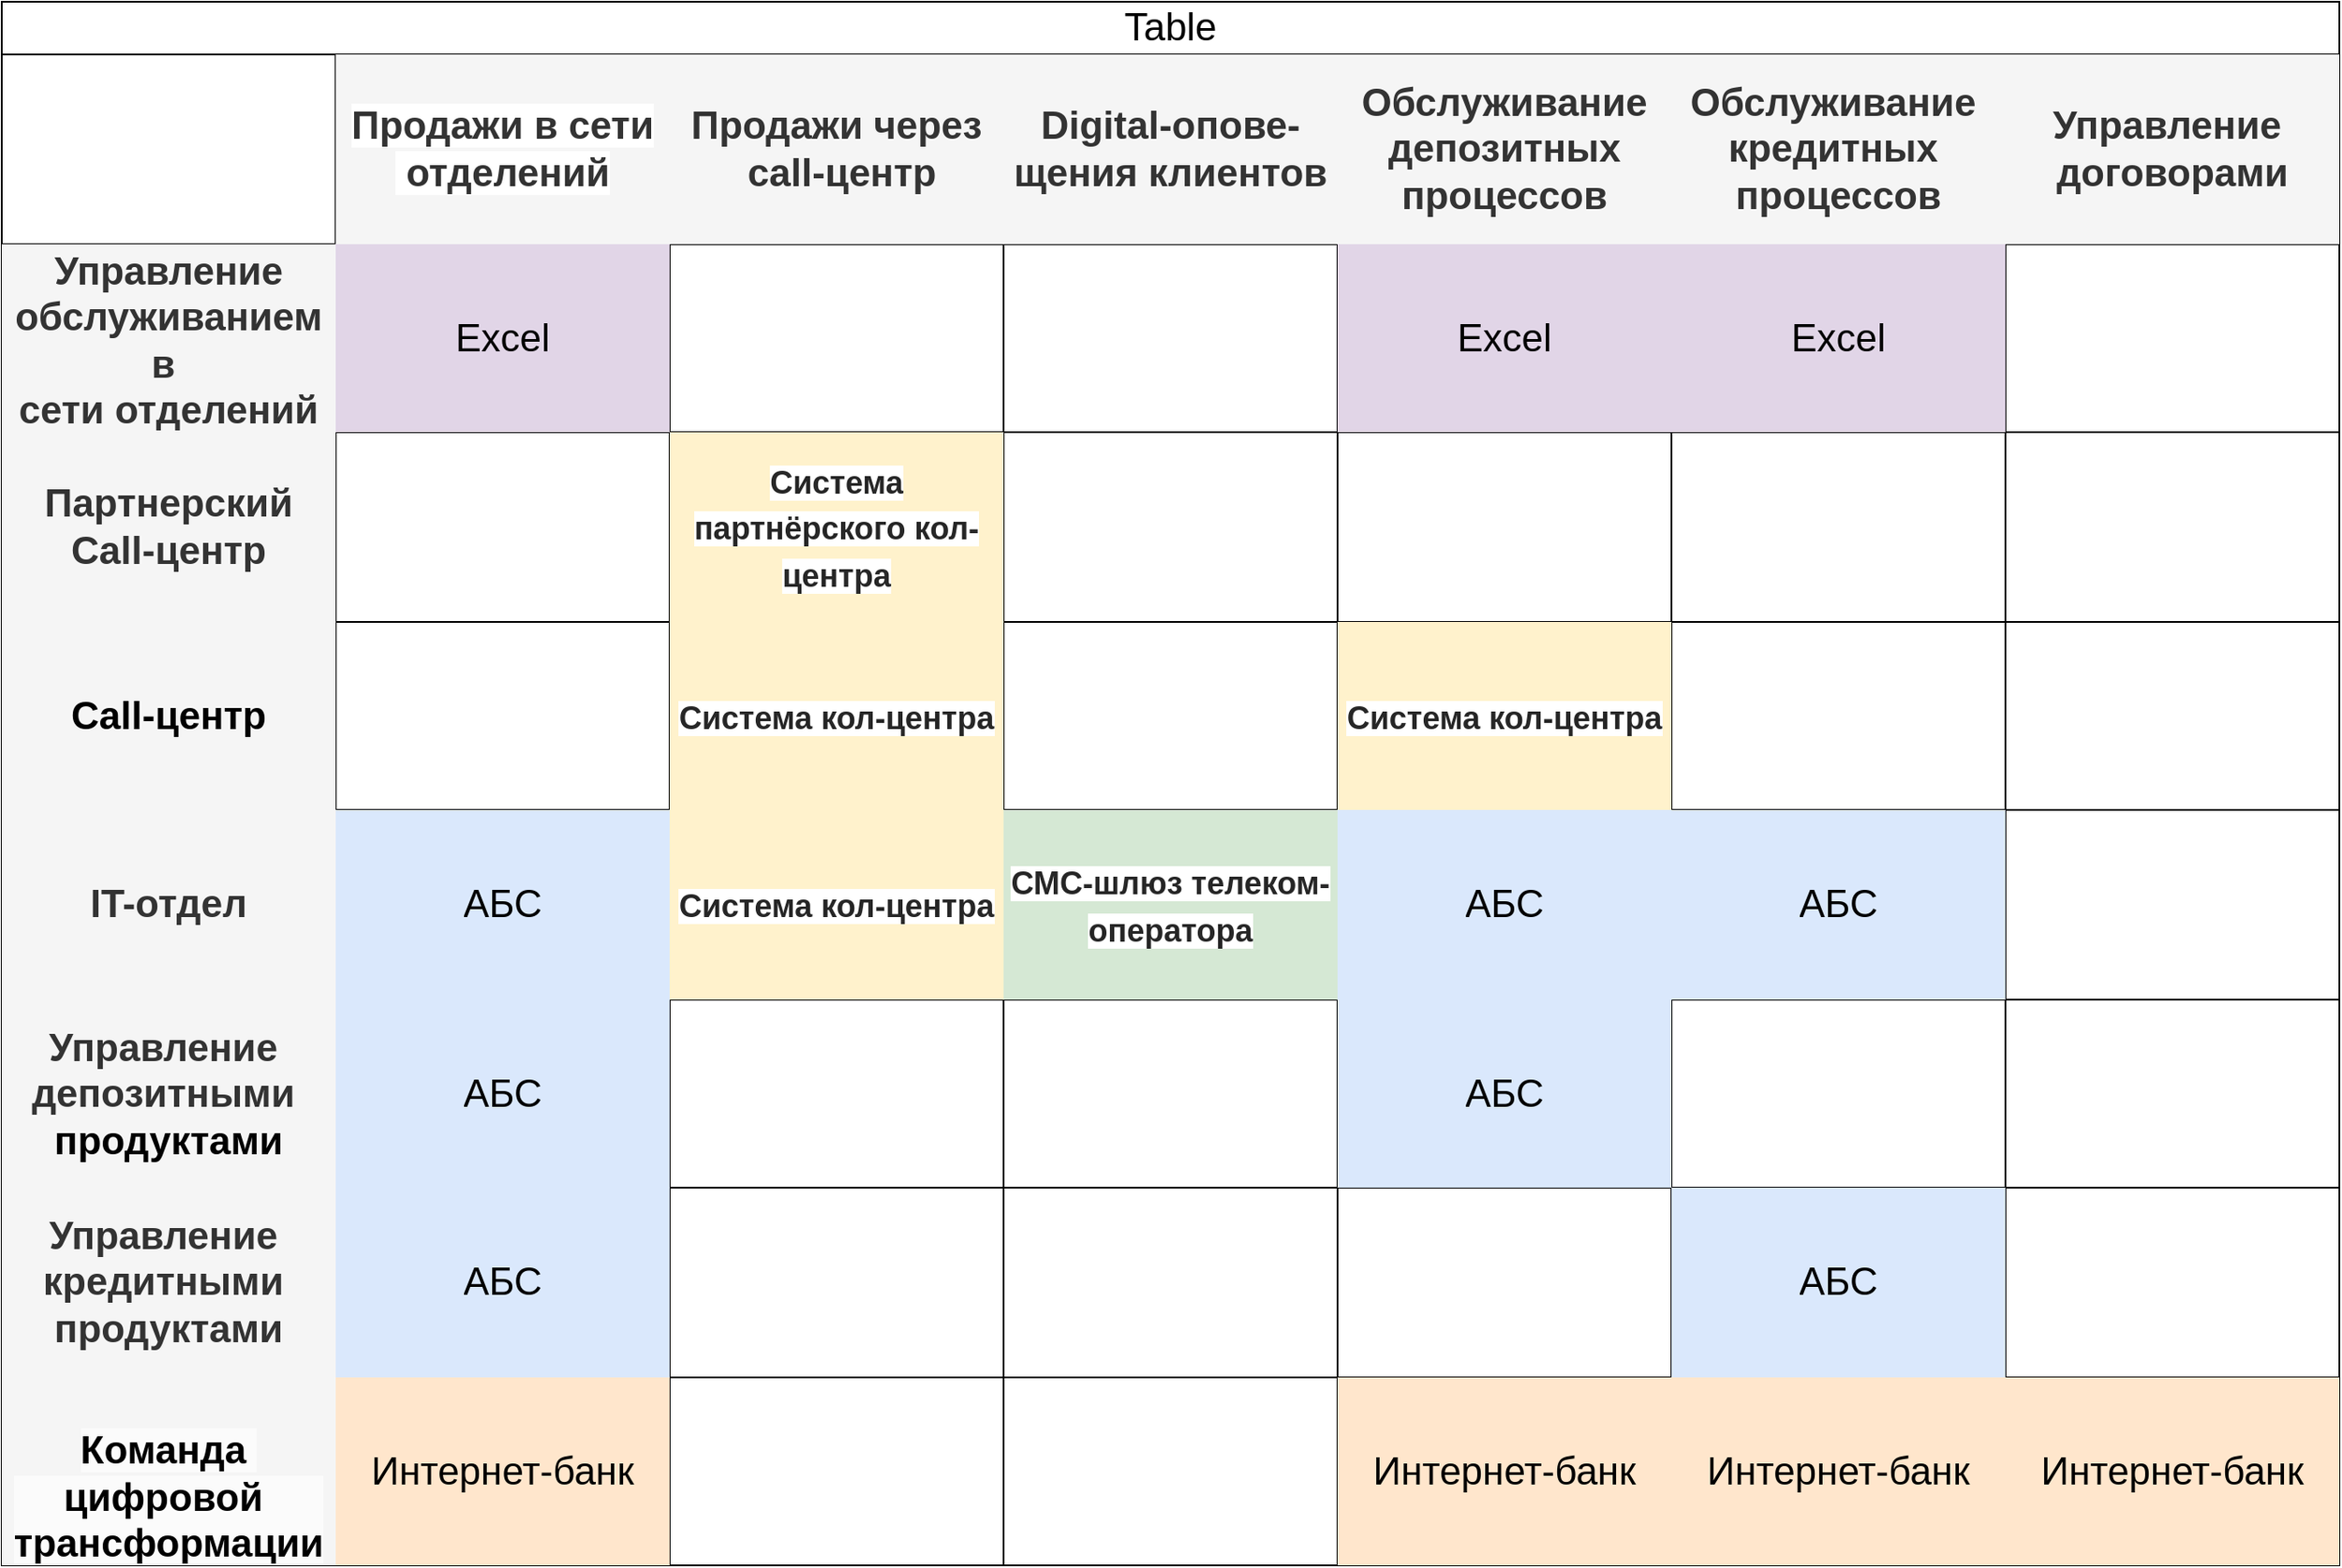 <mxfile version="26.0.15">
  <diagram name="Page-1" id="bd83a815-5ea8-2e97-e5ec-87c9f400f2fa">
    <mxGraphModel dx="3610.5" dy="1107" grid="1" gridSize="10" guides="1" tooltips="1" connect="1" arrows="1" fold="1" page="1" pageScale="1.5" pageWidth="1169" pageHeight="826" background="none" math="0" shadow="0">
      <root>
        <mxCell id="0" style=";html=1;" />
        <mxCell id="1" style=";html=1;" parent="0" />
        <mxCell id="zNNRyKCbqq6VeUTtgieY-32" value="Table" style="shape=table;startSize=30;container=1;collapsible=0;childLayout=tableLayout;fontSize=22;whiteSpace=wrap;" vertex="1" parent="1">
          <mxGeometry x="-370" y="420" width="1330" height="890" as="geometry" />
        </mxCell>
        <mxCell id="zNNRyKCbqq6VeUTtgieY-33" value="" style="shape=tableRow;horizontal=0;startSize=0;swimlaneHead=0;swimlaneBody=0;strokeColor=inherit;top=0;left=0;bottom=0;right=0;collapsible=0;dropTarget=0;fillColor=none;points=[[0,0.5],[1,0.5]];portConstraint=eastwest;fontSize=22;whiteSpace=wrap;" vertex="1" parent="zNNRyKCbqq6VeUTtgieY-32">
          <mxGeometry y="30" width="1330" height="108" as="geometry" />
        </mxCell>
        <mxCell id="zNNRyKCbqq6VeUTtgieY-34" value="" style="shape=partialRectangle;html=1;connectable=0;strokeColor=inherit;overflow=hidden;fillColor=none;top=0;left=0;bottom=0;right=0;pointerEvents=1;fontSize=22;whiteSpace=wrap;" vertex="1" parent="zNNRyKCbqq6VeUTtgieY-33">
          <mxGeometry width="190" height="108" as="geometry">
            <mxRectangle width="190" height="108" as="alternateBounds" />
          </mxGeometry>
        </mxCell>
        <mxCell id="zNNRyKCbqq6VeUTtgieY-35" value="&lt;span style=&quot;font-weight: 700; text-wrap-mode: nowrap; background-color: rgb(255, 255, 255);&quot;&gt;Продажи в сети&lt;/span&gt;&lt;div&gt;&lt;span style=&quot;font-weight: 700; text-wrap-mode: nowrap; background-color: rgb(255, 255, 255);&quot;&gt;&amp;nbsp;отделений&lt;/span&gt;&lt;/div&gt;" style="shape=partialRectangle;html=1;connectable=0;strokeColor=#666666;overflow=hidden;fillColor=#f5f5f5;top=0;left=0;bottom=0;right=0;pointerEvents=1;fontSize=22;whiteSpace=wrap;fontColor=#333333;" vertex="1" parent="zNNRyKCbqq6VeUTtgieY-33">
          <mxGeometry x="190" width="190" height="108" as="geometry">
            <mxRectangle width="190" height="108" as="alternateBounds" />
          </mxGeometry>
        </mxCell>
        <mxCell id="zNNRyKCbqq6VeUTtgieY-36" value="&lt;span style=&quot;font-weight: 700; text-wrap-mode: nowrap;&quot;&gt;Продажи через&lt;/span&gt;&lt;div&gt;&lt;span style=&quot;font-weight: 700; text-wrap-mode: nowrap;&quot;&gt;&amp;nbsp;call-центр&lt;/span&gt;&lt;/div&gt;" style="shape=partialRectangle;html=1;connectable=0;strokeColor=#666666;overflow=hidden;fillColor=#f5f5f5;top=0;left=0;bottom=0;right=0;pointerEvents=1;fontSize=22;whiteSpace=wrap;fontColor=#333333;" vertex="1" parent="zNNRyKCbqq6VeUTtgieY-33">
          <mxGeometry x="380" width="190" height="108" as="geometry">
            <mxRectangle width="190" height="108" as="alternateBounds" />
          </mxGeometry>
        </mxCell>
        <mxCell id="zNNRyKCbqq6VeUTtgieY-37" value="&lt;span style=&quot;font-weight: 700; text-wrap-mode: nowrap;&quot;&gt;Digital-опове-&lt;/span&gt;&lt;div&gt;&lt;span style=&quot;font-weight: 700; text-wrap-mode: nowrap;&quot;&gt;щения клиентов&lt;/span&gt;&lt;/div&gt;" style="shape=partialRectangle;html=1;connectable=0;strokeColor=#666666;overflow=hidden;fillColor=#f5f5f5;top=0;left=0;bottom=0;right=0;pointerEvents=1;fontSize=22;whiteSpace=wrap;fontColor=#333333;" vertex="1" parent="zNNRyKCbqq6VeUTtgieY-33">
          <mxGeometry x="570" width="190" height="108" as="geometry">
            <mxRectangle width="190" height="108" as="alternateBounds" />
          </mxGeometry>
        </mxCell>
        <mxCell id="zNNRyKCbqq6VeUTtgieY-38" value="&lt;span style=&quot;font-weight: 700; text-wrap-mode: nowrap;&quot;&gt;Обслуживание&lt;/span&gt;&lt;div&gt;&lt;span style=&quot;font-weight: 700; text-wrap-mode: nowrap;&quot;&gt;&amp;nbsp;депозитных&amp;nbsp;&lt;/span&gt;&lt;/div&gt;&lt;div&gt;&lt;span style=&quot;font-weight: 700; text-wrap-mode: nowrap;&quot;&gt;процессов&lt;/span&gt;&lt;/div&gt;" style="shape=partialRectangle;html=1;connectable=0;strokeColor=#666666;overflow=hidden;fillColor=#f5f5f5;top=0;left=0;bottom=0;right=0;pointerEvents=1;fontSize=22;whiteSpace=wrap;fontColor=#333333;" vertex="1" parent="zNNRyKCbqq6VeUTtgieY-33">
          <mxGeometry x="760" width="190" height="108" as="geometry">
            <mxRectangle width="190" height="108" as="alternateBounds" />
          </mxGeometry>
        </mxCell>
        <mxCell id="zNNRyKCbqq6VeUTtgieY-39" value="&lt;span style=&quot;font-weight: 700; text-wrap-mode: nowrap;&quot;&gt;Обслуживание&amp;nbsp;&lt;/span&gt;&lt;div&gt;&lt;span style=&quot;font-weight: 700; text-wrap-mode: nowrap;&quot;&gt;кредитных&amp;nbsp;&lt;/span&gt;&lt;/div&gt;&lt;div&gt;&lt;span style=&quot;font-weight: 700; text-wrap-mode: nowrap;&quot;&gt;процессов&lt;/span&gt;&lt;/div&gt;" style="shape=partialRectangle;html=1;connectable=0;strokeColor=#666666;overflow=hidden;fillColor=#f5f5f5;top=0;left=0;bottom=0;right=0;pointerEvents=1;fontSize=22;whiteSpace=wrap;fontColor=#333333;" vertex="1" parent="zNNRyKCbqq6VeUTtgieY-33">
          <mxGeometry x="950" width="190" height="108" as="geometry">
            <mxRectangle width="190" height="108" as="alternateBounds" />
          </mxGeometry>
        </mxCell>
        <mxCell id="zNNRyKCbqq6VeUTtgieY-40" value="&lt;span style=&quot;font-weight: 700; text-wrap-mode: nowrap;&quot;&gt;Управление&amp;nbsp;&lt;/span&gt;&lt;div&gt;&lt;span style=&quot;font-weight: 700; text-wrap-mode: nowrap;&quot;&gt;договорами&lt;/span&gt;&lt;/div&gt;" style="shape=partialRectangle;html=1;connectable=0;strokeColor=#666666;overflow=hidden;fillColor=#f5f5f5;top=0;left=0;bottom=0;right=0;pointerEvents=1;fontSize=22;whiteSpace=wrap;fontColor=#333333;" vertex="1" parent="zNNRyKCbqq6VeUTtgieY-33">
          <mxGeometry x="1140" width="190" height="108" as="geometry">
            <mxRectangle width="190" height="108" as="alternateBounds" />
          </mxGeometry>
        </mxCell>
        <mxCell id="zNNRyKCbqq6VeUTtgieY-41" value="" style="shape=tableRow;horizontal=0;startSize=0;swimlaneHead=0;swimlaneBody=0;strokeColor=inherit;top=0;left=0;bottom=0;right=0;collapsible=0;dropTarget=0;fillColor=none;points=[[0,0.5],[1,0.5]];portConstraint=eastwest;fontSize=22;whiteSpace=wrap;" vertex="1" parent="zNNRyKCbqq6VeUTtgieY-32">
          <mxGeometry y="138" width="1330" height="107" as="geometry" />
        </mxCell>
        <mxCell id="zNNRyKCbqq6VeUTtgieY-42" value="&lt;span style=&quot;font-weight: 700; text-wrap-mode: nowrap;&quot;&gt;Управление&lt;/span&gt;&lt;div&gt;&lt;span style=&quot;font-weight: 700; text-wrap-mode: nowrap;&quot;&gt;обслуживанием в&amp;nbsp;&lt;/span&gt;&lt;/div&gt;&lt;div&gt;&lt;span style=&quot;font-weight: 700; text-wrap-mode: nowrap;&quot;&gt;сети отделений&lt;/span&gt;&lt;/div&gt;" style="shape=partialRectangle;html=1;connectable=0;strokeColor=#666666;overflow=hidden;fillColor=#f5f5f5;top=0;left=0;bottom=0;right=0;pointerEvents=1;fontSize=22;whiteSpace=wrap;fontColor=#333333;" vertex="1" parent="zNNRyKCbqq6VeUTtgieY-41">
          <mxGeometry width="190" height="107" as="geometry">
            <mxRectangle width="190" height="107" as="alternateBounds" />
          </mxGeometry>
        </mxCell>
        <mxCell id="zNNRyKCbqq6VeUTtgieY-43" value="Excel" style="shape=partialRectangle;html=1;connectable=0;strokeColor=#9673a6;overflow=hidden;fillColor=#e1d5e7;top=0;left=0;bottom=0;right=0;pointerEvents=1;fontSize=22;whiteSpace=wrap;" vertex="1" parent="zNNRyKCbqq6VeUTtgieY-41">
          <mxGeometry x="190" width="190" height="107" as="geometry">
            <mxRectangle width="190" height="107" as="alternateBounds" />
          </mxGeometry>
        </mxCell>
        <mxCell id="zNNRyKCbqq6VeUTtgieY-44" value="" style="shape=partialRectangle;html=1;connectable=0;strokeColor=inherit;overflow=hidden;fillColor=none;top=0;left=0;bottom=0;right=0;pointerEvents=1;fontSize=22;whiteSpace=wrap;" vertex="1" parent="zNNRyKCbqq6VeUTtgieY-41">
          <mxGeometry x="380" width="190" height="107" as="geometry">
            <mxRectangle width="190" height="107" as="alternateBounds" />
          </mxGeometry>
        </mxCell>
        <mxCell id="zNNRyKCbqq6VeUTtgieY-45" value="" style="shape=partialRectangle;html=1;connectable=0;strokeColor=inherit;overflow=hidden;fillColor=none;top=0;left=0;bottom=0;right=0;pointerEvents=1;fontSize=22;whiteSpace=wrap;" vertex="1" parent="zNNRyKCbqq6VeUTtgieY-41">
          <mxGeometry x="570" width="190" height="107" as="geometry">
            <mxRectangle width="190" height="107" as="alternateBounds" />
          </mxGeometry>
        </mxCell>
        <mxCell id="zNNRyKCbqq6VeUTtgieY-46" value="Excel" style="shape=partialRectangle;html=1;connectable=0;strokeColor=#9673a6;overflow=hidden;fillColor=#e1d5e7;top=0;left=0;bottom=0;right=0;pointerEvents=1;fontSize=22;whiteSpace=wrap;" vertex="1" parent="zNNRyKCbqq6VeUTtgieY-41">
          <mxGeometry x="760" width="190" height="107" as="geometry">
            <mxRectangle width="190" height="107" as="alternateBounds" />
          </mxGeometry>
        </mxCell>
        <mxCell id="zNNRyKCbqq6VeUTtgieY-47" value="Excel" style="shape=partialRectangle;html=1;connectable=0;strokeColor=#9673a6;overflow=hidden;fillColor=#e1d5e7;top=0;left=0;bottom=0;right=0;pointerEvents=1;fontSize=22;whiteSpace=wrap;" vertex="1" parent="zNNRyKCbqq6VeUTtgieY-41">
          <mxGeometry x="950" width="190" height="107" as="geometry">
            <mxRectangle width="190" height="107" as="alternateBounds" />
          </mxGeometry>
        </mxCell>
        <mxCell id="zNNRyKCbqq6VeUTtgieY-48" value="" style="shape=partialRectangle;html=1;connectable=0;strokeColor=inherit;overflow=hidden;fillColor=none;top=0;left=0;bottom=0;right=0;pointerEvents=1;fontSize=22;whiteSpace=wrap;" vertex="1" parent="zNNRyKCbqq6VeUTtgieY-41">
          <mxGeometry x="1140" width="190" height="107" as="geometry">
            <mxRectangle width="190" height="107" as="alternateBounds" />
          </mxGeometry>
        </mxCell>
        <mxCell id="zNNRyKCbqq6VeUTtgieY-49" value="" style="shape=tableRow;horizontal=0;startSize=0;swimlaneHead=0;swimlaneBody=0;strokeColor=inherit;top=0;left=0;bottom=0;right=0;collapsible=0;dropTarget=0;fillColor=none;points=[[0,0.5],[1,0.5]];portConstraint=eastwest;fontSize=22;whiteSpace=wrap;" vertex="1" parent="zNNRyKCbqq6VeUTtgieY-32">
          <mxGeometry y="245" width="1330" height="108" as="geometry" />
        </mxCell>
        <mxCell id="zNNRyKCbqq6VeUTtgieY-50" value="&lt;span style=&quot;text-wrap-mode: nowrap; font-weight: 700;&quot;&gt;Партнерский&lt;/span&gt;&lt;div&gt;&lt;span style=&quot;font-weight: 700; text-wrap-mode: nowrap;&quot;&gt;Call-центр&lt;/span&gt;&lt;/div&gt;" style="shape=partialRectangle;html=1;connectable=0;strokeColor=#666666;overflow=hidden;fillColor=#f5f5f5;top=0;left=0;bottom=0;right=0;pointerEvents=1;fontSize=22;whiteSpace=wrap;fontColor=#333333;" vertex="1" parent="zNNRyKCbqq6VeUTtgieY-49">
          <mxGeometry width="190" height="108" as="geometry">
            <mxRectangle width="190" height="108" as="alternateBounds" />
          </mxGeometry>
        </mxCell>
        <mxCell id="zNNRyKCbqq6VeUTtgieY-51" value="" style="shape=partialRectangle;html=1;connectable=0;strokeColor=inherit;overflow=hidden;fillColor=none;top=0;left=0;bottom=0;right=0;pointerEvents=1;fontSize=22;whiteSpace=wrap;" vertex="1" parent="zNNRyKCbqq6VeUTtgieY-49">
          <mxGeometry x="190" width="190" height="108" as="geometry">
            <mxRectangle width="190" height="108" as="alternateBounds" />
          </mxGeometry>
        </mxCell>
        <mxCell id="zNNRyKCbqq6VeUTtgieY-52" value="&lt;strong style=&quot;white-space-collapse: preserve-breaks; box-sizing: inherit; color: rgba(0, 0, 0, 0.85); font-family: &amp;quot;YS Text&amp;quot;, sans-serif; font-size: 18px; text-align: left; background-color: rgb(255, 255, 255);&quot;&gt;Система партнёрского кол-центра&lt;/strong&gt;" style="shape=partialRectangle;html=1;connectable=0;strokeColor=#d6b656;overflow=hidden;fillColor=#fff2cc;top=0;left=0;bottom=0;right=0;pointerEvents=1;fontSize=22;whiteSpace=wrap;" vertex="1" parent="zNNRyKCbqq6VeUTtgieY-49">
          <mxGeometry x="380" width="190" height="108" as="geometry">
            <mxRectangle width="190" height="108" as="alternateBounds" />
          </mxGeometry>
        </mxCell>
        <mxCell id="zNNRyKCbqq6VeUTtgieY-53" value="" style="shape=partialRectangle;html=1;connectable=0;strokeColor=inherit;overflow=hidden;fillColor=none;top=0;left=0;bottom=0;right=0;pointerEvents=1;fontSize=22;whiteSpace=wrap;" vertex="1" parent="zNNRyKCbqq6VeUTtgieY-49">
          <mxGeometry x="570" width="190" height="108" as="geometry">
            <mxRectangle width="190" height="108" as="alternateBounds" />
          </mxGeometry>
        </mxCell>
        <mxCell id="zNNRyKCbqq6VeUTtgieY-54" value="" style="shape=partialRectangle;html=1;connectable=0;strokeColor=inherit;overflow=hidden;fillColor=none;top=0;left=0;bottom=0;right=0;pointerEvents=1;fontSize=22;whiteSpace=wrap;" vertex="1" parent="zNNRyKCbqq6VeUTtgieY-49">
          <mxGeometry x="760" width="190" height="108" as="geometry">
            <mxRectangle width="190" height="108" as="alternateBounds" />
          </mxGeometry>
        </mxCell>
        <mxCell id="zNNRyKCbqq6VeUTtgieY-55" value="" style="shape=partialRectangle;html=1;connectable=0;strokeColor=inherit;overflow=hidden;fillColor=none;top=0;left=0;bottom=0;right=0;pointerEvents=1;fontSize=22;whiteSpace=wrap;" vertex="1" parent="zNNRyKCbqq6VeUTtgieY-49">
          <mxGeometry x="950" width="190" height="108" as="geometry">
            <mxRectangle width="190" height="108" as="alternateBounds" />
          </mxGeometry>
        </mxCell>
        <mxCell id="zNNRyKCbqq6VeUTtgieY-56" value="" style="shape=partialRectangle;html=1;connectable=0;strokeColor=inherit;overflow=hidden;fillColor=none;top=0;left=0;bottom=0;right=0;pointerEvents=1;fontSize=22;whiteSpace=wrap;" vertex="1" parent="zNNRyKCbqq6VeUTtgieY-49">
          <mxGeometry x="1140" width="190" height="108" as="geometry">
            <mxRectangle width="190" height="108" as="alternateBounds" />
          </mxGeometry>
        </mxCell>
        <mxCell id="zNNRyKCbqq6VeUTtgieY-57" value="" style="shape=tableRow;horizontal=0;startSize=0;swimlaneHead=0;swimlaneBody=0;strokeColor=inherit;top=0;left=0;bottom=0;right=0;collapsible=0;dropTarget=0;fillColor=none;points=[[0,0.5],[1,0.5]];portConstraint=eastwest;fontSize=22;whiteSpace=wrap;" vertex="1" parent="zNNRyKCbqq6VeUTtgieY-32">
          <mxGeometry y="353" width="1330" height="107" as="geometry" />
        </mxCell>
        <mxCell id="zNNRyKCbqq6VeUTtgieY-58" value="&lt;span style=&quot;font-weight: 700; text-wrap-mode: nowrap; background-color: transparent; color: light-dark(rgb(0, 0, 0), rgb(255, 255, 255));&quot;&gt;Call-центр&lt;/span&gt;" style="shape=partialRectangle;html=1;connectable=0;strokeColor=#666666;overflow=hidden;fillColor=#f5f5f5;top=0;left=0;bottom=0;right=0;pointerEvents=1;fontSize=22;whiteSpace=wrap;fontColor=#333333;" vertex="1" parent="zNNRyKCbqq6VeUTtgieY-57">
          <mxGeometry width="190" height="107" as="geometry">
            <mxRectangle width="190" height="107" as="alternateBounds" />
          </mxGeometry>
        </mxCell>
        <mxCell id="zNNRyKCbqq6VeUTtgieY-59" value="" style="shape=partialRectangle;html=1;connectable=0;strokeColor=inherit;overflow=hidden;fillColor=none;top=0;left=0;bottom=0;right=0;pointerEvents=1;fontSize=22;whiteSpace=wrap;" vertex="1" parent="zNNRyKCbqq6VeUTtgieY-57">
          <mxGeometry x="190" width="190" height="107" as="geometry">
            <mxRectangle width="190" height="107" as="alternateBounds" />
          </mxGeometry>
        </mxCell>
        <mxCell id="zNNRyKCbqq6VeUTtgieY-60" value="&lt;div&gt;&lt;strong style=&quot;white-space-collapse: preserve-breaks; box-sizing: inherit; color: rgba(0, 0, 0, 0.85); font-family: &amp;quot;YS Text&amp;quot;, sans-serif; font-size: 18px; text-align: left; background-color: rgb(255, 255, 255);&quot;&gt;Система кол-центра&lt;/strong&gt;&lt;/div&gt;" style="shape=partialRectangle;html=1;connectable=0;strokeColor=#d6b656;overflow=hidden;fillColor=#fff2cc;top=0;left=0;bottom=0;right=0;pointerEvents=1;fontSize=22;whiteSpace=wrap;" vertex="1" parent="zNNRyKCbqq6VeUTtgieY-57">
          <mxGeometry x="380" width="190" height="107" as="geometry">
            <mxRectangle width="190" height="107" as="alternateBounds" />
          </mxGeometry>
        </mxCell>
        <mxCell id="zNNRyKCbqq6VeUTtgieY-61" value="" style="shape=partialRectangle;html=1;connectable=0;strokeColor=inherit;overflow=hidden;fillColor=none;top=0;left=0;bottom=0;right=0;pointerEvents=1;fontSize=22;whiteSpace=wrap;" vertex="1" parent="zNNRyKCbqq6VeUTtgieY-57">
          <mxGeometry x="570" width="190" height="107" as="geometry">
            <mxRectangle width="190" height="107" as="alternateBounds" />
          </mxGeometry>
        </mxCell>
        <mxCell id="zNNRyKCbqq6VeUTtgieY-62" value="&lt;strong style=&quot;white-space-collapse: preserve-breaks; box-sizing: inherit; color: rgba(0, 0, 0, 0.85); font-family: &amp;quot;YS Text&amp;quot;, sans-serif; font-size: 18px; text-align: left; background-color: rgb(255, 255, 255);&quot;&gt;Система кол-центра&lt;/strong&gt;" style="shape=partialRectangle;html=1;connectable=0;strokeColor=#d6b656;overflow=hidden;fillColor=#fff2cc;top=0;left=0;bottom=0;right=0;pointerEvents=1;fontSize=22;whiteSpace=wrap;" vertex="1" parent="zNNRyKCbqq6VeUTtgieY-57">
          <mxGeometry x="760" width="190" height="107" as="geometry">
            <mxRectangle width="190" height="107" as="alternateBounds" />
          </mxGeometry>
        </mxCell>
        <mxCell id="zNNRyKCbqq6VeUTtgieY-63" value="" style="shape=partialRectangle;html=1;connectable=0;strokeColor=inherit;overflow=hidden;fillColor=none;top=0;left=0;bottom=0;right=0;pointerEvents=1;fontSize=22;whiteSpace=wrap;" vertex="1" parent="zNNRyKCbqq6VeUTtgieY-57">
          <mxGeometry x="950" width="190" height="107" as="geometry">
            <mxRectangle width="190" height="107" as="alternateBounds" />
          </mxGeometry>
        </mxCell>
        <mxCell id="zNNRyKCbqq6VeUTtgieY-64" value="" style="shape=partialRectangle;html=1;connectable=0;strokeColor=inherit;overflow=hidden;fillColor=none;top=0;left=0;bottom=0;right=0;pointerEvents=1;fontSize=22;whiteSpace=wrap;" vertex="1" parent="zNNRyKCbqq6VeUTtgieY-57">
          <mxGeometry x="1140" width="190" height="107" as="geometry">
            <mxRectangle width="190" height="107" as="alternateBounds" />
          </mxGeometry>
        </mxCell>
        <mxCell id="zNNRyKCbqq6VeUTtgieY-65" value="" style="shape=tableRow;horizontal=0;startSize=0;swimlaneHead=0;swimlaneBody=0;strokeColor=inherit;top=0;left=0;bottom=0;right=0;collapsible=0;dropTarget=0;fillColor=none;points=[[0,0.5],[1,0.5]];portConstraint=eastwest;fontSize=22;whiteSpace=wrap;" vertex="1" parent="zNNRyKCbqq6VeUTtgieY-32">
          <mxGeometry y="460" width="1330" height="108" as="geometry" />
        </mxCell>
        <mxCell id="zNNRyKCbqq6VeUTtgieY-66" value="&lt;span style=&quot;font-weight: 700; text-wrap-mode: nowrap;&quot;&gt;IT-отдел&lt;/span&gt;" style="shape=partialRectangle;html=1;connectable=0;strokeColor=#666666;overflow=hidden;fillColor=#f5f5f5;top=0;left=0;bottom=0;right=0;pointerEvents=1;fontSize=22;whiteSpace=wrap;fontColor=#333333;" vertex="1" parent="zNNRyKCbqq6VeUTtgieY-65">
          <mxGeometry width="190" height="108" as="geometry">
            <mxRectangle width="190" height="108" as="alternateBounds" />
          </mxGeometry>
        </mxCell>
        <mxCell id="zNNRyKCbqq6VeUTtgieY-67" value="АБС" style="shape=partialRectangle;html=1;connectable=0;strokeColor=#6c8ebf;overflow=hidden;fillColor=#dae8fc;top=0;left=0;bottom=0;right=0;pointerEvents=1;fontSize=22;whiteSpace=wrap;" vertex="1" parent="zNNRyKCbqq6VeUTtgieY-65">
          <mxGeometry x="190" width="190" height="108" as="geometry">
            <mxRectangle width="190" height="108" as="alternateBounds" />
          </mxGeometry>
        </mxCell>
        <mxCell id="zNNRyKCbqq6VeUTtgieY-68" value="&lt;strong style=&quot;white-space-collapse: preserve-breaks; box-sizing: inherit; color: rgba(0, 0, 0, 0.85); font-family: &amp;quot;YS Text&amp;quot;, sans-serif; font-size: 18px; text-align: left; background-color: rgb(255, 255, 255);&quot;&gt;Система кол-центра&lt;/strong&gt;" style="shape=partialRectangle;html=1;connectable=0;strokeColor=#d6b656;overflow=hidden;fillColor=#fff2cc;top=0;left=0;bottom=0;right=0;pointerEvents=1;fontSize=22;whiteSpace=wrap;" vertex="1" parent="zNNRyKCbqq6VeUTtgieY-65">
          <mxGeometry x="380" width="190" height="108" as="geometry">
            <mxRectangle width="190" height="108" as="alternateBounds" />
          </mxGeometry>
        </mxCell>
        <mxCell id="zNNRyKCbqq6VeUTtgieY-69" value="&lt;strong style=&quot;box-sizing: inherit; color: rgba(0, 0, 0, 0.85); font-family: &amp;quot;YS Text&amp;quot;, sans-serif; font-size: 18px; text-align: left; white-space-collapse: preserve-breaks; background-color: rgb(255, 255, 255);&quot;&gt;СМС-шлюз телеком-оператора&lt;/strong&gt;" style="shape=partialRectangle;html=1;connectable=0;strokeColor=#82b366;overflow=hidden;fillColor=#d5e8d4;top=0;left=0;bottom=0;right=0;pointerEvents=1;fontSize=22;whiteSpace=wrap;" vertex="1" parent="zNNRyKCbqq6VeUTtgieY-65">
          <mxGeometry x="570" width="190" height="108" as="geometry">
            <mxRectangle width="190" height="108" as="alternateBounds" />
          </mxGeometry>
        </mxCell>
        <mxCell id="zNNRyKCbqq6VeUTtgieY-70" value="АБС" style="shape=partialRectangle;html=1;connectable=0;strokeColor=#6c8ebf;overflow=hidden;fillColor=#dae8fc;top=0;left=0;bottom=0;right=0;pointerEvents=1;fontSize=22;whiteSpace=wrap;" vertex="1" parent="zNNRyKCbqq6VeUTtgieY-65">
          <mxGeometry x="760" width="190" height="108" as="geometry">
            <mxRectangle width="190" height="108" as="alternateBounds" />
          </mxGeometry>
        </mxCell>
        <mxCell id="zNNRyKCbqq6VeUTtgieY-71" value="АБС" style="shape=partialRectangle;html=1;connectable=0;strokeColor=#6c8ebf;overflow=hidden;fillColor=#dae8fc;top=0;left=0;bottom=0;right=0;pointerEvents=1;fontSize=22;whiteSpace=wrap;" vertex="1" parent="zNNRyKCbqq6VeUTtgieY-65">
          <mxGeometry x="950" width="190" height="108" as="geometry">
            <mxRectangle width="190" height="108" as="alternateBounds" />
          </mxGeometry>
        </mxCell>
        <mxCell id="zNNRyKCbqq6VeUTtgieY-72" value="" style="shape=partialRectangle;html=1;connectable=0;strokeColor=inherit;overflow=hidden;fillColor=none;top=0;left=0;bottom=0;right=0;pointerEvents=1;fontSize=22;whiteSpace=wrap;" vertex="1" parent="zNNRyKCbqq6VeUTtgieY-65">
          <mxGeometry x="1140" width="190" height="108" as="geometry">
            <mxRectangle width="190" height="108" as="alternateBounds" />
          </mxGeometry>
        </mxCell>
        <mxCell id="zNNRyKCbqq6VeUTtgieY-73" value="" style="shape=tableRow;horizontal=0;startSize=0;swimlaneHead=0;swimlaneBody=0;strokeColor=inherit;top=0;left=0;bottom=0;right=0;collapsible=0;dropTarget=0;fillColor=none;points=[[0,0.5],[1,0.5]];portConstraint=eastwest;fontSize=22;whiteSpace=wrap;" vertex="1" parent="zNNRyKCbqq6VeUTtgieY-32">
          <mxGeometry y="568" width="1330" height="107" as="geometry" />
        </mxCell>
        <mxCell id="zNNRyKCbqq6VeUTtgieY-74" value="&lt;span style=&quot;text-wrap-mode: nowrap; font-weight: 700;&quot;&gt;Управление&amp;nbsp;&lt;/span&gt;&lt;div&gt;&lt;span style=&quot;font-weight: 700; text-wrap-mode: nowrap;&quot;&gt;депозитными&amp;nbsp;&lt;/span&gt;&lt;/div&gt;&lt;div&gt;&lt;span style=&quot;font-weight: 700; text-wrap-mode: nowrap; background-color: transparent; color: light-dark(rgb(0, 0, 0), rgb(255, 255, 255));&quot;&gt;продуктами&lt;/span&gt;&lt;/div&gt;" style="shape=partialRectangle;html=1;connectable=0;strokeColor=#666666;overflow=hidden;fillColor=#f5f5f5;top=0;left=0;bottom=0;right=0;pointerEvents=1;fontSize=22;whiteSpace=wrap;fontColor=#333333;" vertex="1" parent="zNNRyKCbqq6VeUTtgieY-73">
          <mxGeometry width="190" height="107" as="geometry">
            <mxRectangle width="190" height="107" as="alternateBounds" />
          </mxGeometry>
        </mxCell>
        <mxCell id="zNNRyKCbqq6VeUTtgieY-75" value="АБС" style="shape=partialRectangle;html=1;connectable=0;strokeColor=#6c8ebf;overflow=hidden;fillColor=#dae8fc;top=0;left=0;bottom=0;right=0;pointerEvents=1;fontSize=22;whiteSpace=wrap;" vertex="1" parent="zNNRyKCbqq6VeUTtgieY-73">
          <mxGeometry x="190" width="190" height="107" as="geometry">
            <mxRectangle width="190" height="107" as="alternateBounds" />
          </mxGeometry>
        </mxCell>
        <mxCell id="zNNRyKCbqq6VeUTtgieY-76" value="" style="shape=partialRectangle;html=1;connectable=0;strokeColor=inherit;overflow=hidden;fillColor=none;top=0;left=0;bottom=0;right=0;pointerEvents=1;fontSize=22;whiteSpace=wrap;" vertex="1" parent="zNNRyKCbqq6VeUTtgieY-73">
          <mxGeometry x="380" width="190" height="107" as="geometry">
            <mxRectangle width="190" height="107" as="alternateBounds" />
          </mxGeometry>
        </mxCell>
        <mxCell id="zNNRyKCbqq6VeUTtgieY-77" value="" style="shape=partialRectangle;html=1;connectable=0;strokeColor=inherit;overflow=hidden;fillColor=none;top=0;left=0;bottom=0;right=0;pointerEvents=1;fontSize=22;whiteSpace=wrap;" vertex="1" parent="zNNRyKCbqq6VeUTtgieY-73">
          <mxGeometry x="570" width="190" height="107" as="geometry">
            <mxRectangle width="190" height="107" as="alternateBounds" />
          </mxGeometry>
        </mxCell>
        <mxCell id="zNNRyKCbqq6VeUTtgieY-78" value="АБС" style="shape=partialRectangle;html=1;connectable=0;strokeColor=#6c8ebf;overflow=hidden;fillColor=#dae8fc;top=0;left=0;bottom=0;right=0;pointerEvents=1;fontSize=22;whiteSpace=wrap;" vertex="1" parent="zNNRyKCbqq6VeUTtgieY-73">
          <mxGeometry x="760" width="190" height="107" as="geometry">
            <mxRectangle width="190" height="107" as="alternateBounds" />
          </mxGeometry>
        </mxCell>
        <mxCell id="zNNRyKCbqq6VeUTtgieY-79" value="" style="shape=partialRectangle;html=1;connectable=0;strokeColor=inherit;overflow=hidden;fillColor=none;top=0;left=0;bottom=0;right=0;pointerEvents=1;fontSize=22;whiteSpace=wrap;" vertex="1" parent="zNNRyKCbqq6VeUTtgieY-73">
          <mxGeometry x="950" width="190" height="107" as="geometry">
            <mxRectangle width="190" height="107" as="alternateBounds" />
          </mxGeometry>
        </mxCell>
        <mxCell id="zNNRyKCbqq6VeUTtgieY-80" value="" style="shape=partialRectangle;html=1;connectable=0;strokeColor=inherit;overflow=hidden;fillColor=none;top=0;left=0;bottom=0;right=0;pointerEvents=1;fontSize=22;whiteSpace=wrap;" vertex="1" parent="zNNRyKCbqq6VeUTtgieY-73">
          <mxGeometry x="1140" width="190" height="107" as="geometry">
            <mxRectangle width="190" height="107" as="alternateBounds" />
          </mxGeometry>
        </mxCell>
        <mxCell id="zNNRyKCbqq6VeUTtgieY-81" value="" style="shape=tableRow;horizontal=0;startSize=0;swimlaneHead=0;swimlaneBody=0;strokeColor=inherit;top=0;left=0;bottom=0;right=0;collapsible=0;dropTarget=0;fillColor=none;points=[[0,0.5],[1,0.5]];portConstraint=eastwest;fontSize=22;whiteSpace=wrap;" vertex="1" parent="zNNRyKCbqq6VeUTtgieY-32">
          <mxGeometry y="675" width="1330" height="108" as="geometry" />
        </mxCell>
        <mxCell id="zNNRyKCbqq6VeUTtgieY-82" value="&lt;span style=&quot;text-wrap-mode: nowrap; font-weight: 700;&quot;&gt;Управление&amp;nbsp;&lt;/span&gt;&lt;div&gt;&lt;span style=&quot;font-weight: 700; text-wrap-mode: nowrap;&quot;&gt;кредитными&amp;nbsp;&lt;/span&gt;&lt;/div&gt;&lt;div&gt;&lt;span style=&quot;font-weight: 700; text-wrap-mode: nowrap;&quot;&gt;продуктами&lt;/span&gt;&lt;/div&gt;" style="shape=partialRectangle;html=1;connectable=0;strokeColor=#666666;overflow=hidden;fillColor=#f5f5f5;top=0;left=0;bottom=0;right=0;pointerEvents=1;fontSize=22;whiteSpace=wrap;fontColor=#333333;" vertex="1" parent="zNNRyKCbqq6VeUTtgieY-81">
          <mxGeometry width="190" height="108" as="geometry">
            <mxRectangle width="190" height="108" as="alternateBounds" />
          </mxGeometry>
        </mxCell>
        <mxCell id="zNNRyKCbqq6VeUTtgieY-83" value="АБС" style="shape=partialRectangle;html=1;connectable=0;strokeColor=#6c8ebf;overflow=hidden;fillColor=#dae8fc;top=0;left=0;bottom=0;right=0;pointerEvents=1;fontSize=22;whiteSpace=wrap;" vertex="1" parent="zNNRyKCbqq6VeUTtgieY-81">
          <mxGeometry x="190" width="190" height="108" as="geometry">
            <mxRectangle width="190" height="108" as="alternateBounds" />
          </mxGeometry>
        </mxCell>
        <mxCell id="zNNRyKCbqq6VeUTtgieY-84" value="" style="shape=partialRectangle;html=1;connectable=0;strokeColor=inherit;overflow=hidden;fillColor=none;top=0;left=0;bottom=0;right=0;pointerEvents=1;fontSize=22;whiteSpace=wrap;" vertex="1" parent="zNNRyKCbqq6VeUTtgieY-81">
          <mxGeometry x="380" width="190" height="108" as="geometry">
            <mxRectangle width="190" height="108" as="alternateBounds" />
          </mxGeometry>
        </mxCell>
        <mxCell id="zNNRyKCbqq6VeUTtgieY-85" value="" style="shape=partialRectangle;html=1;connectable=0;strokeColor=inherit;overflow=hidden;fillColor=none;top=0;left=0;bottom=0;right=0;pointerEvents=1;fontSize=22;whiteSpace=wrap;" vertex="1" parent="zNNRyKCbqq6VeUTtgieY-81">
          <mxGeometry x="570" width="190" height="108" as="geometry">
            <mxRectangle width="190" height="108" as="alternateBounds" />
          </mxGeometry>
        </mxCell>
        <mxCell id="zNNRyKCbqq6VeUTtgieY-86" value="" style="shape=partialRectangle;html=1;connectable=0;strokeColor=inherit;overflow=hidden;fillColor=none;top=0;left=0;bottom=0;right=0;pointerEvents=1;fontSize=22;whiteSpace=wrap;" vertex="1" parent="zNNRyKCbqq6VeUTtgieY-81">
          <mxGeometry x="760" width="190" height="108" as="geometry">
            <mxRectangle width="190" height="108" as="alternateBounds" />
          </mxGeometry>
        </mxCell>
        <mxCell id="zNNRyKCbqq6VeUTtgieY-87" value="АБС" style="shape=partialRectangle;html=1;connectable=0;strokeColor=#6c8ebf;overflow=hidden;fillColor=#dae8fc;top=0;left=0;bottom=0;right=0;pointerEvents=1;fontSize=22;whiteSpace=wrap;" vertex="1" parent="zNNRyKCbqq6VeUTtgieY-81">
          <mxGeometry x="950" width="190" height="108" as="geometry">
            <mxRectangle width="190" height="108" as="alternateBounds" />
          </mxGeometry>
        </mxCell>
        <mxCell id="zNNRyKCbqq6VeUTtgieY-88" value="" style="shape=partialRectangle;html=1;connectable=0;strokeColor=inherit;overflow=hidden;fillColor=none;top=0;left=0;bottom=0;right=0;pointerEvents=1;fontSize=22;whiteSpace=wrap;" vertex="1" parent="zNNRyKCbqq6VeUTtgieY-81">
          <mxGeometry x="1140" width="190" height="108" as="geometry">
            <mxRectangle width="190" height="108" as="alternateBounds" />
          </mxGeometry>
        </mxCell>
        <mxCell id="zNNRyKCbqq6VeUTtgieY-89" value="" style="shape=tableRow;horizontal=0;startSize=0;swimlaneHead=0;swimlaneBody=0;strokeColor=inherit;top=0;left=0;bottom=0;right=0;collapsible=0;dropTarget=0;fillColor=none;points=[[0,0.5],[1,0.5]];portConstraint=eastwest;fontSize=22;whiteSpace=wrap;" vertex="1" parent="zNNRyKCbqq6VeUTtgieY-32">
          <mxGeometry y="783" width="1330" height="107" as="geometry" />
        </mxCell>
        <mxCell id="zNNRyKCbqq6VeUTtgieY-90" value="&#xa;&lt;span style=&quot;forced-color-adjust: none; color: rgb(0, 0, 0); font-family: Helvetica; font-size: 22px; font-style: normal; font-variant-ligatures: normal; font-variant-caps: normal; letter-spacing: normal; orphans: 2; text-align: center; text-indent: 0px; text-transform: none; widows: 2; word-spacing: 0px; -webkit-text-stroke-width: 0px; white-space: nowrap; background-color: rgb(251, 251, 251); text-decoration-thickness: initial; text-decoration-style: initial; text-decoration-color: initial; font-weight: 700;&quot;&gt;Команда&amp;nbsp;&lt;/span&gt;&lt;div style=&quot;forced-color-adjust: none; color: rgb(0, 0, 0); font-family: Helvetica; font-size: 22px; font-style: normal; font-variant-ligatures: normal; font-variant-caps: normal; font-weight: 400; letter-spacing: normal; orphans: 2; text-align: center; text-indent: 0px; text-transform: none; widows: 2; word-spacing: 0px; -webkit-text-stroke-width: 0px; white-space: normal; background-color: rgb(251, 251, 251); text-decoration-thickness: initial; text-decoration-style: initial; text-decoration-color: initial;&quot;&gt;&lt;span style=&quot;forced-color-adjust: none; font-weight: 700; text-wrap-mode: nowrap;&quot;&gt;цифровой&amp;nbsp;&lt;/span&gt;&lt;/div&gt;&lt;div style=&quot;forced-color-adjust: none; color: rgb(0, 0, 0); font-family: Helvetica; font-size: 22px; font-style: normal; font-variant-ligatures: normal; font-variant-caps: normal; font-weight: 400; letter-spacing: normal; orphans: 2; text-align: center; text-indent: 0px; text-transform: none; widows: 2; word-spacing: 0px; -webkit-text-stroke-width: 0px; white-space: normal; background-color: rgb(251, 251, 251); text-decoration-thickness: initial; text-decoration-style: initial; text-decoration-color: initial;&quot;&gt;&lt;span style=&quot;forced-color-adjust: none; font-weight: 700; text-wrap-mode: nowrap;&quot;&gt;трансформации&lt;/span&gt;&lt;/div&gt;&#xa;&#xa;" style="shape=partialRectangle;html=1;connectable=0;strokeColor=#666666;overflow=hidden;fillColor=#f5f5f5;top=0;left=0;bottom=0;right=0;pointerEvents=1;fontSize=22;whiteSpace=wrap;fontColor=#333333;" vertex="1" parent="zNNRyKCbqq6VeUTtgieY-89">
          <mxGeometry width="190" height="107" as="geometry">
            <mxRectangle width="190" height="107" as="alternateBounds" />
          </mxGeometry>
        </mxCell>
        <mxCell id="zNNRyKCbqq6VeUTtgieY-91" value="Интернет-банк" style="shape=partialRectangle;html=1;connectable=0;strokeColor=#d79b00;overflow=hidden;fillColor=#ffe6cc;top=0;left=0;bottom=0;right=0;pointerEvents=1;fontSize=22;whiteSpace=wrap;" vertex="1" parent="zNNRyKCbqq6VeUTtgieY-89">
          <mxGeometry x="190" width="190" height="107" as="geometry">
            <mxRectangle width="190" height="107" as="alternateBounds" />
          </mxGeometry>
        </mxCell>
        <mxCell id="zNNRyKCbqq6VeUTtgieY-92" value="" style="shape=partialRectangle;html=1;connectable=0;strokeColor=inherit;overflow=hidden;fillColor=none;top=0;left=0;bottom=0;right=0;pointerEvents=1;fontSize=22;whiteSpace=wrap;" vertex="1" parent="zNNRyKCbqq6VeUTtgieY-89">
          <mxGeometry x="380" width="190" height="107" as="geometry">
            <mxRectangle width="190" height="107" as="alternateBounds" />
          </mxGeometry>
        </mxCell>
        <mxCell id="zNNRyKCbqq6VeUTtgieY-93" value="" style="shape=partialRectangle;html=1;connectable=0;strokeColor=inherit;overflow=hidden;fillColor=none;top=0;left=0;bottom=0;right=0;pointerEvents=1;fontSize=22;whiteSpace=wrap;" vertex="1" parent="zNNRyKCbqq6VeUTtgieY-89">
          <mxGeometry x="570" width="190" height="107" as="geometry">
            <mxRectangle width="190" height="107" as="alternateBounds" />
          </mxGeometry>
        </mxCell>
        <mxCell id="zNNRyKCbqq6VeUTtgieY-94" value="Интернет-банк" style="shape=partialRectangle;html=1;connectable=0;strokeColor=#d79b00;overflow=hidden;fillColor=#ffe6cc;top=0;left=0;bottom=0;right=0;pointerEvents=1;fontSize=22;whiteSpace=wrap;" vertex="1" parent="zNNRyKCbqq6VeUTtgieY-89">
          <mxGeometry x="760" width="190" height="107" as="geometry">
            <mxRectangle width="190" height="107" as="alternateBounds" />
          </mxGeometry>
        </mxCell>
        <mxCell id="zNNRyKCbqq6VeUTtgieY-95" value="Интернет-банк" style="shape=partialRectangle;html=1;connectable=0;strokeColor=#d79b00;overflow=hidden;fillColor=#ffe6cc;top=0;left=0;bottom=0;right=0;pointerEvents=1;fontSize=22;whiteSpace=wrap;" vertex="1" parent="zNNRyKCbqq6VeUTtgieY-89">
          <mxGeometry x="950" width="190" height="107" as="geometry">
            <mxRectangle width="190" height="107" as="alternateBounds" />
          </mxGeometry>
        </mxCell>
        <mxCell id="zNNRyKCbqq6VeUTtgieY-96" value="Интернет-банк" style="shape=partialRectangle;html=1;connectable=0;strokeColor=#d79b00;overflow=hidden;fillColor=#ffe6cc;top=0;left=0;bottom=0;right=0;pointerEvents=1;fontSize=22;whiteSpace=wrap;" vertex="1" parent="zNNRyKCbqq6VeUTtgieY-89">
          <mxGeometry x="1140" width="190" height="107" as="geometry">
            <mxRectangle width="190" height="107" as="alternateBounds" />
          </mxGeometry>
        </mxCell>
      </root>
    </mxGraphModel>
  </diagram>
</mxfile>
